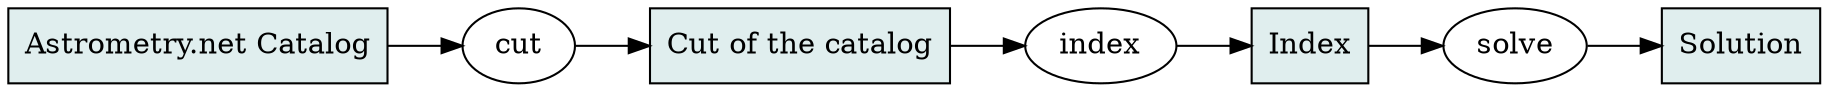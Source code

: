 graph P {
	graph [ rankdir = LR ];
	node [ shape=box ];
	edge [ dir=forward ];
	node [ style=filled, fillcolor=azure2 ];
	ancat  [ label="Astrometry.net Catalog" ];
	cut1   [ label="Cut of the catalog" ];
	index1 [ label="Index" ];
	soln   [ label="Solution" ];

	node [ style="" ];
	node [ shape=ellipse ];

	ancat -- cut -- cut1 -- index -- index1 -- solve -- soln
}

//  dot -Tps2 -o userdoc-fig-pipeline.eps userdoc-fig-pipeline.dot
//  epstopng userdoc-fig-pipeline.eps
//  epstopdf userdoc-fig-pipeline.eps
